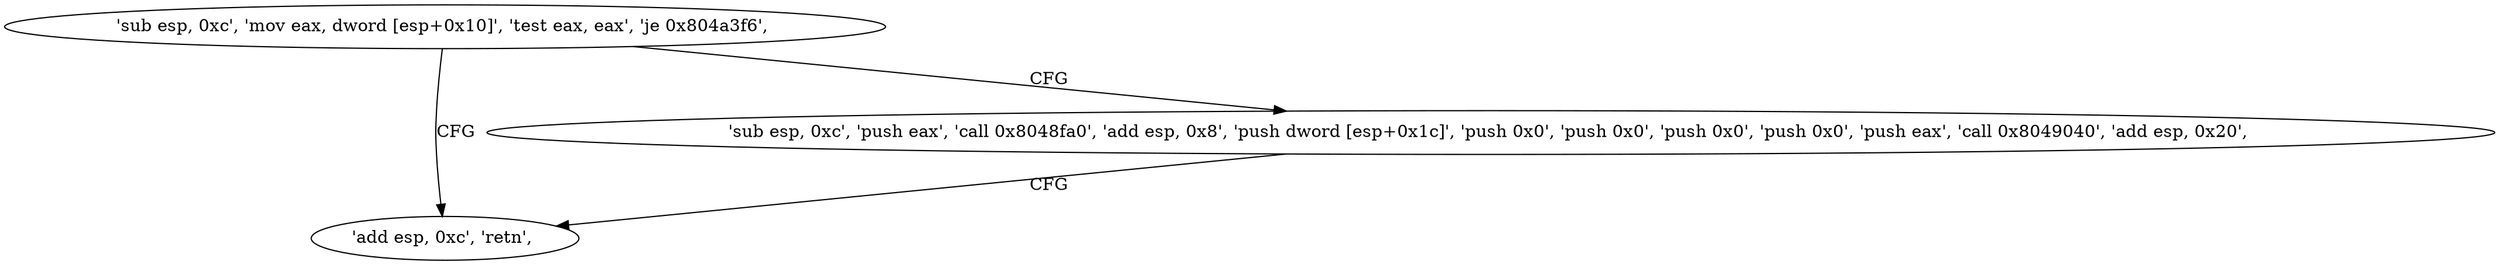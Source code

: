 digraph "func" {
"134521802" [label = "'sub esp, 0xc', 'mov eax, dword [esp+0x10]', 'test eax, eax', 'je 0x804a3f6', " ]
"134521846" [label = "'add esp, 0xc', 'retn', " ]
"134521813" [label = "'sub esp, 0xc', 'push eax', 'call 0x8048fa0', 'add esp, 0x8', 'push dword [esp+0x1c]', 'push 0x0', 'push 0x0', 'push 0x0', 'push 0x0', 'push eax', 'call 0x8049040', 'add esp, 0x20', " ]
"134521802" -> "134521846" [ label = "CFG" ]
"134521802" -> "134521813" [ label = "CFG" ]
"134521813" -> "134521846" [ label = "CFG" ]
}
